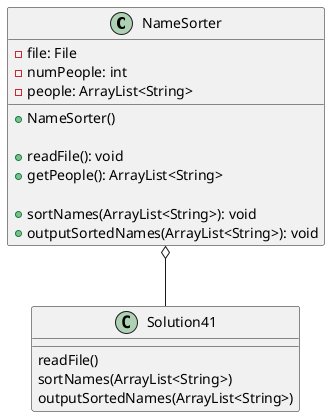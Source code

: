 /*
 *  UCF COP3330 Fall 2021 Assignment 4 Solutions
 *  Copyright 2021 first_name last_name
 */

@startuml
'https://plantuml.com/sequence-diagram

NameSorter o-- Solution41

class Solution41 {
    'Creates NameSorter object and uses it to manage names
    readFile()
    sortNames(ArrayList<String>)
    outputSortedNames(ArrayList<String>)
}

class NameSorter {
    - file: File
    - numPeople: int
    - people: ArrayList<String>

    + NameSorter()
        'Initializes the amount of people to 0

    + readFile(): void
    + getPeople(): ArrayList<String>

    + sortNames(ArrayList<String>): void
    + outputSortedNames(ArrayList<String>): void
}

@enduml